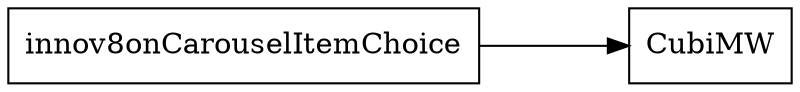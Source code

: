 digraph innov8onCarouselItemChoice {
    node [URL="controlFlow/\N.html" shape=box]
    graph [layout="circo"]
    innov8onCarouselItemChoice [URL="\N.html" root=true]

    innov8onCarouselItemChoice -> CubiMW
}

